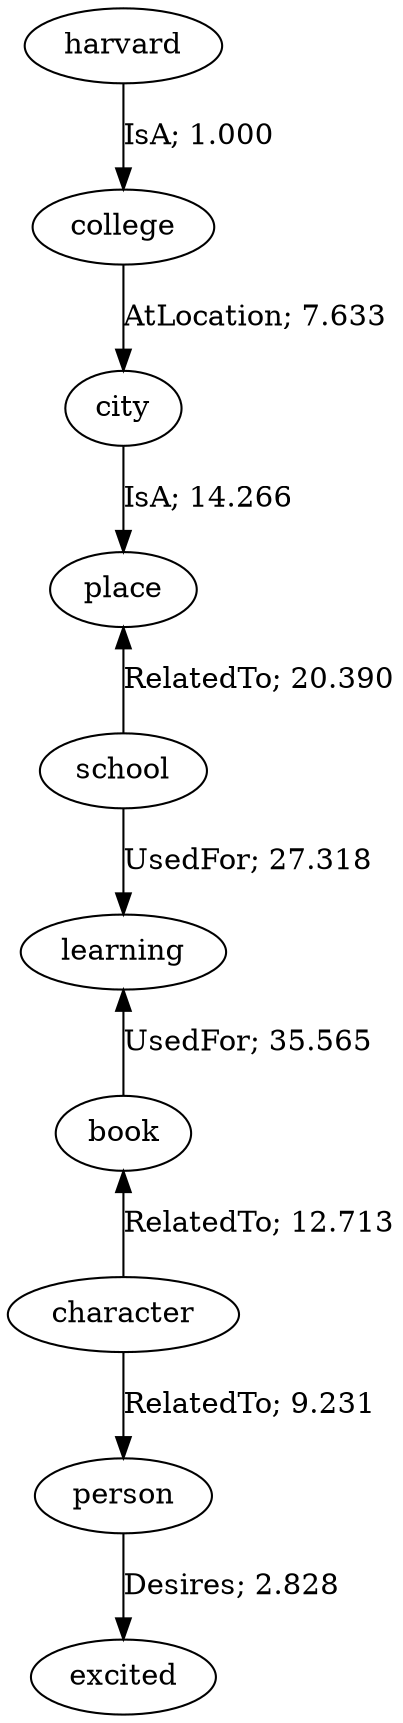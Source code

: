 // The path the concepts from "harvard" to "excited".Path Length: 9; Weight Sum: 130.94464611057424; Average Weight: 14.549405123397138
digraph "5_b---harvard-excited---PLen9_WSum130.945_WAvg14.549" {
	0 [label=harvard]
	1 [label=college]
	2 [label=city]
	3 [label=place]
	4 [label=school]
	5 [label=learning]
	6 [label=book]
	7 [label=character]
	8 [label=person]
	9 [label=excited]
	0 -> 1 [label="IsA; 1.000" dir=forward weight=1.000]
	1 -> 2 [label="AtLocation; 7.633" dir=forward weight=7.633]
	2 -> 3 [label="IsA; 14.266" dir=forward weight=14.266]
	3 -> 4 [label="RelatedTo; 20.390" dir=back weight=20.390]
	4 -> 5 [label="UsedFor; 27.318" dir=forward weight=27.318]
	5 -> 6 [label="UsedFor; 35.565" dir=back weight=35.565]
	6 -> 7 [label="RelatedTo; 12.713" dir=back weight=12.713]
	7 -> 8 [label="RelatedTo; 9.231" dir=forward weight=9.231]
	8 -> 9 [label="Desires; 2.828" dir=forward weight=2.828]
}
